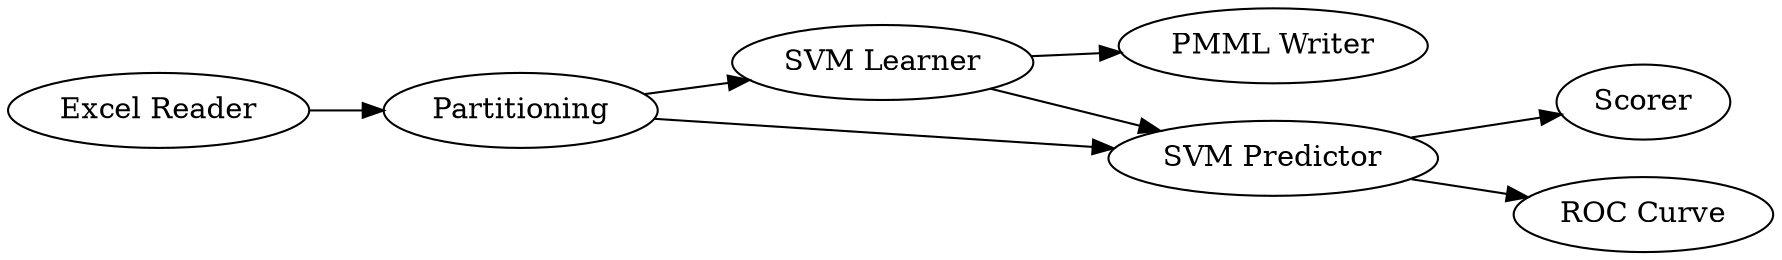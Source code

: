 digraph {
	"-1779663853686461784_5" [label=Scorer]
	"-1779663853686461784_3" [label="SVM Learner"]
	"-1779663853686461784_1" [label="Excel Reader"]
	"-1779663853686461784_2" [label=Partitioning]
	"-1779663853686461784_7" [label="PMML Writer"]
	"-1779663853686461784_4" [label="SVM Predictor"]
	"-1779663853686461784_6" [label="ROC Curve"]
	"-1779663853686461784_1" -> "-1779663853686461784_2"
	"-1779663853686461784_4" -> "-1779663853686461784_5"
	"-1779663853686461784_2" -> "-1779663853686461784_3"
	"-1779663853686461784_4" -> "-1779663853686461784_6"
	"-1779663853686461784_3" -> "-1779663853686461784_7"
	"-1779663853686461784_2" -> "-1779663853686461784_4"
	"-1779663853686461784_3" -> "-1779663853686461784_4"
	rankdir=LR
}
